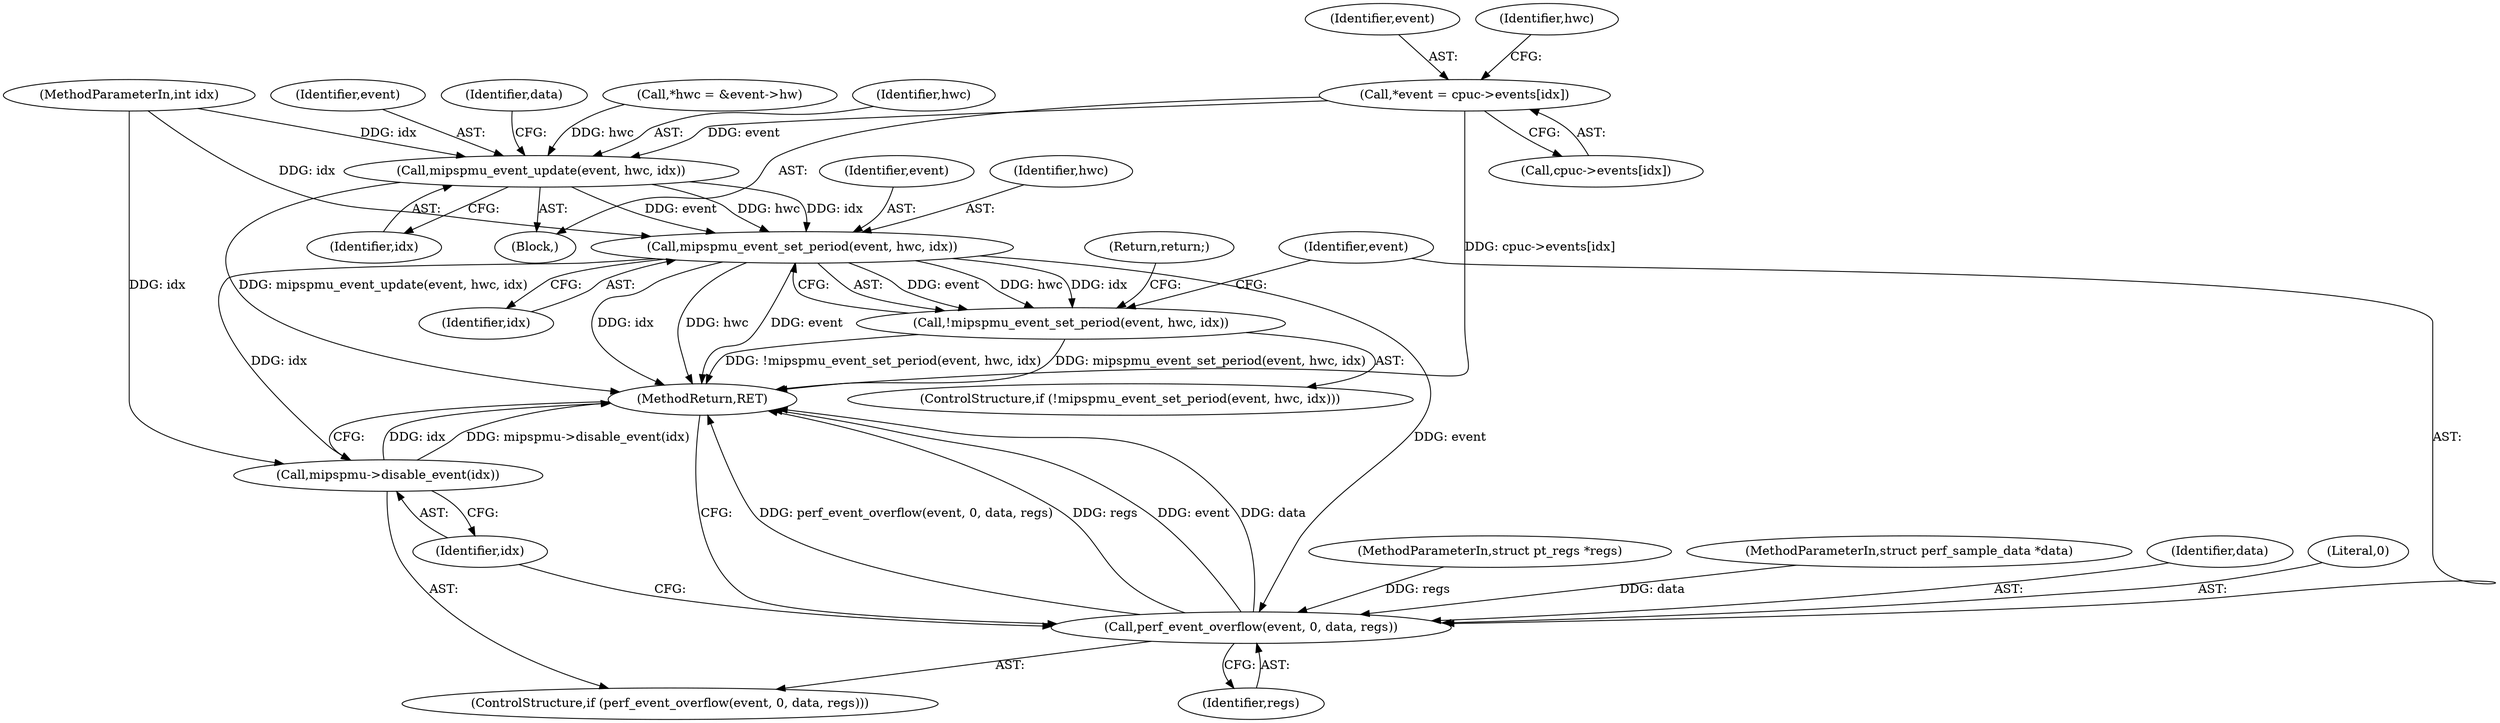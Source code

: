 digraph "1_linux_a8b0ca17b80e92faab46ee7179ba9e99ccb61233_7@array" {
"1000107" [label="(Call,*event = cpuc->events[idx])"];
"1000121" [label="(Call,mipspmu_event_update(event, hwc, idx))"];
"1000136" [label="(Call,mipspmu_event_set_period(event, hwc, idx))"];
"1000135" [label="(Call,!mipspmu_event_set_period(event, hwc, idx))"];
"1000142" [label="(Call,perf_event_overflow(event, 0, data, regs))"];
"1000147" [label="(Call,mipspmu->disable_event(idx))"];
"1000139" [label="(Identifier,idx)"];
"1000122" [label="(Identifier,event)"];
"1000137" [label="(Identifier,event)"];
"1000143" [label="(Identifier,event)"];
"1000104" [label="(MethodParameterIn,struct pt_regs *regs)"];
"1000109" [label="(Call,cpuc->events[idx])"];
"1000141" [label="(ControlStructure,if (perf_event_overflow(event, 0, data, regs)))"];
"1000140" [label="(Return,return;)"];
"1000142" [label="(Call,perf_event_overflow(event, 0, data, regs))"];
"1000136" [label="(Call,mipspmu_event_set_period(event, hwc, idx))"];
"1000138" [label="(Identifier,hwc)"];
"1000147" [label="(Call,mipspmu->disable_event(idx))"];
"1000135" [label="(Call,!mipspmu_event_set_period(event, hwc, idx))"];
"1000108" [label="(Identifier,event)"];
"1000148" [label="(Identifier,idx)"];
"1000146" [label="(Identifier,regs)"];
"1000124" [label="(Identifier,idx)"];
"1000107" [label="(Call,*event = cpuc->events[idx])"];
"1000127" [label="(Identifier,data)"];
"1000103" [label="(MethodParameterIn,struct perf_sample_data *data)"];
"1000102" [label="(MethodParameterIn,int idx)"];
"1000149" [label="(MethodReturn,RET)"];
"1000116" [label="(Identifier,hwc)"];
"1000115" [label="(Call,*hwc = &event->hw)"];
"1000134" [label="(ControlStructure,if (!mipspmu_event_set_period(event, hwc, idx)))"];
"1000145" [label="(Identifier,data)"];
"1000105" [label="(Block,)"];
"1000121" [label="(Call,mipspmu_event_update(event, hwc, idx))"];
"1000123" [label="(Identifier,hwc)"];
"1000144" [label="(Literal,0)"];
"1000107" -> "1000105"  [label="AST: "];
"1000107" -> "1000109"  [label="CFG: "];
"1000108" -> "1000107"  [label="AST: "];
"1000109" -> "1000107"  [label="AST: "];
"1000116" -> "1000107"  [label="CFG: "];
"1000107" -> "1000149"  [label="DDG: cpuc->events[idx]"];
"1000107" -> "1000121"  [label="DDG: event"];
"1000121" -> "1000105"  [label="AST: "];
"1000121" -> "1000124"  [label="CFG: "];
"1000122" -> "1000121"  [label="AST: "];
"1000123" -> "1000121"  [label="AST: "];
"1000124" -> "1000121"  [label="AST: "];
"1000127" -> "1000121"  [label="CFG: "];
"1000121" -> "1000149"  [label="DDG: mipspmu_event_update(event, hwc, idx)"];
"1000115" -> "1000121"  [label="DDG: hwc"];
"1000102" -> "1000121"  [label="DDG: idx"];
"1000121" -> "1000136"  [label="DDG: event"];
"1000121" -> "1000136"  [label="DDG: hwc"];
"1000121" -> "1000136"  [label="DDG: idx"];
"1000136" -> "1000135"  [label="AST: "];
"1000136" -> "1000139"  [label="CFG: "];
"1000137" -> "1000136"  [label="AST: "];
"1000138" -> "1000136"  [label="AST: "];
"1000139" -> "1000136"  [label="AST: "];
"1000135" -> "1000136"  [label="CFG: "];
"1000136" -> "1000149"  [label="DDG: idx"];
"1000136" -> "1000149"  [label="DDG: hwc"];
"1000136" -> "1000149"  [label="DDG: event"];
"1000136" -> "1000135"  [label="DDG: event"];
"1000136" -> "1000135"  [label="DDG: hwc"];
"1000136" -> "1000135"  [label="DDG: idx"];
"1000102" -> "1000136"  [label="DDG: idx"];
"1000136" -> "1000142"  [label="DDG: event"];
"1000136" -> "1000147"  [label="DDG: idx"];
"1000135" -> "1000134"  [label="AST: "];
"1000140" -> "1000135"  [label="CFG: "];
"1000143" -> "1000135"  [label="CFG: "];
"1000135" -> "1000149"  [label="DDG: !mipspmu_event_set_period(event, hwc, idx)"];
"1000135" -> "1000149"  [label="DDG: mipspmu_event_set_period(event, hwc, idx)"];
"1000142" -> "1000141"  [label="AST: "];
"1000142" -> "1000146"  [label="CFG: "];
"1000143" -> "1000142"  [label="AST: "];
"1000144" -> "1000142"  [label="AST: "];
"1000145" -> "1000142"  [label="AST: "];
"1000146" -> "1000142"  [label="AST: "];
"1000148" -> "1000142"  [label="CFG: "];
"1000149" -> "1000142"  [label="CFG: "];
"1000142" -> "1000149"  [label="DDG: perf_event_overflow(event, 0, data, regs)"];
"1000142" -> "1000149"  [label="DDG: regs"];
"1000142" -> "1000149"  [label="DDG: event"];
"1000142" -> "1000149"  [label="DDG: data"];
"1000103" -> "1000142"  [label="DDG: data"];
"1000104" -> "1000142"  [label="DDG: regs"];
"1000147" -> "1000141"  [label="AST: "];
"1000147" -> "1000148"  [label="CFG: "];
"1000148" -> "1000147"  [label="AST: "];
"1000149" -> "1000147"  [label="CFG: "];
"1000147" -> "1000149"  [label="DDG: idx"];
"1000147" -> "1000149"  [label="DDG: mipspmu->disable_event(idx)"];
"1000102" -> "1000147"  [label="DDG: idx"];
}
